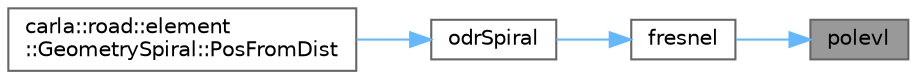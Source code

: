 digraph "polevl"
{
 // INTERACTIVE_SVG=YES
 // LATEX_PDF_SIZE
  bgcolor="transparent";
  edge [fontname=Helvetica,fontsize=10,labelfontname=Helvetica,labelfontsize=10];
  node [fontname=Helvetica,fontsize=10,shape=box,height=0.2,width=0.4];
  rankdir="RL";
  Node1 [id="Node000001",label="polevl",height=0.2,width=0.4,color="gray40", fillcolor="grey60", style="filled", fontcolor="black",tooltip=" "];
  Node1 -> Node2 [id="edge1_Node000001_Node000002",dir="back",color="steelblue1",style="solid",tooltip=" "];
  Node2 [id="Node000002",label="fresnel",height=0.2,width=0.4,color="grey40", fillcolor="white", style="filled",URL="$d3/db5/odrSpiral_8cpp.html#a73460c02a0fb9a7172fd932c181c883a",tooltip=" "];
  Node2 -> Node3 [id="edge2_Node000002_Node000003",dir="back",color="steelblue1",style="solid",tooltip=" "];
  Node3 [id="Node000003",label="odrSpiral",height=0.2,width=0.4,color="grey40", fillcolor="white", style="filled",URL="$d3/db5/odrSpiral_8cpp.html#a8ea31bbbf848d85b193827fa88aa567b",tooltip="compute the actual \"standard\" spiral, starting with curvature 0"];
  Node3 -> Node4 [id="edge3_Node000003_Node000004",dir="back",color="steelblue1",style="solid",tooltip=" "];
  Node4 [id="Node000004",label="carla::road::element\l::GeometrySpiral::PosFromDist",height=0.2,width=0.4,color="grey40", fillcolor="white", style="filled",URL="$de/d24/classcarla_1_1road_1_1element_1_1GeometrySpiral.html#a6172ed93d5e09d458c7ac9b7f705028c",tooltip=" "];
}
